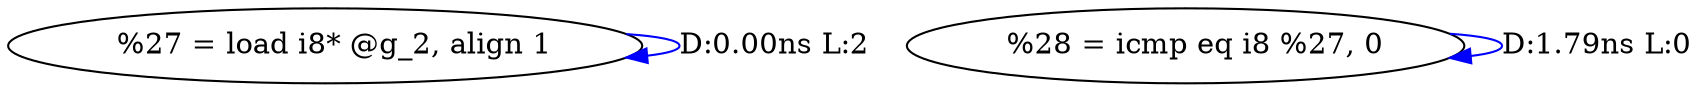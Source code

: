 digraph {
Node0x3c2c7c0[label="  %27 = load i8* @g_2, align 1"];
Node0x3c2c7c0 -> Node0x3c2c7c0[label="D:0.00ns L:2",color=blue];
Node0x3c2c8a0[label="  %28 = icmp eq i8 %27, 0"];
Node0x3c2c8a0 -> Node0x3c2c8a0[label="D:1.79ns L:0",color=blue];
}
